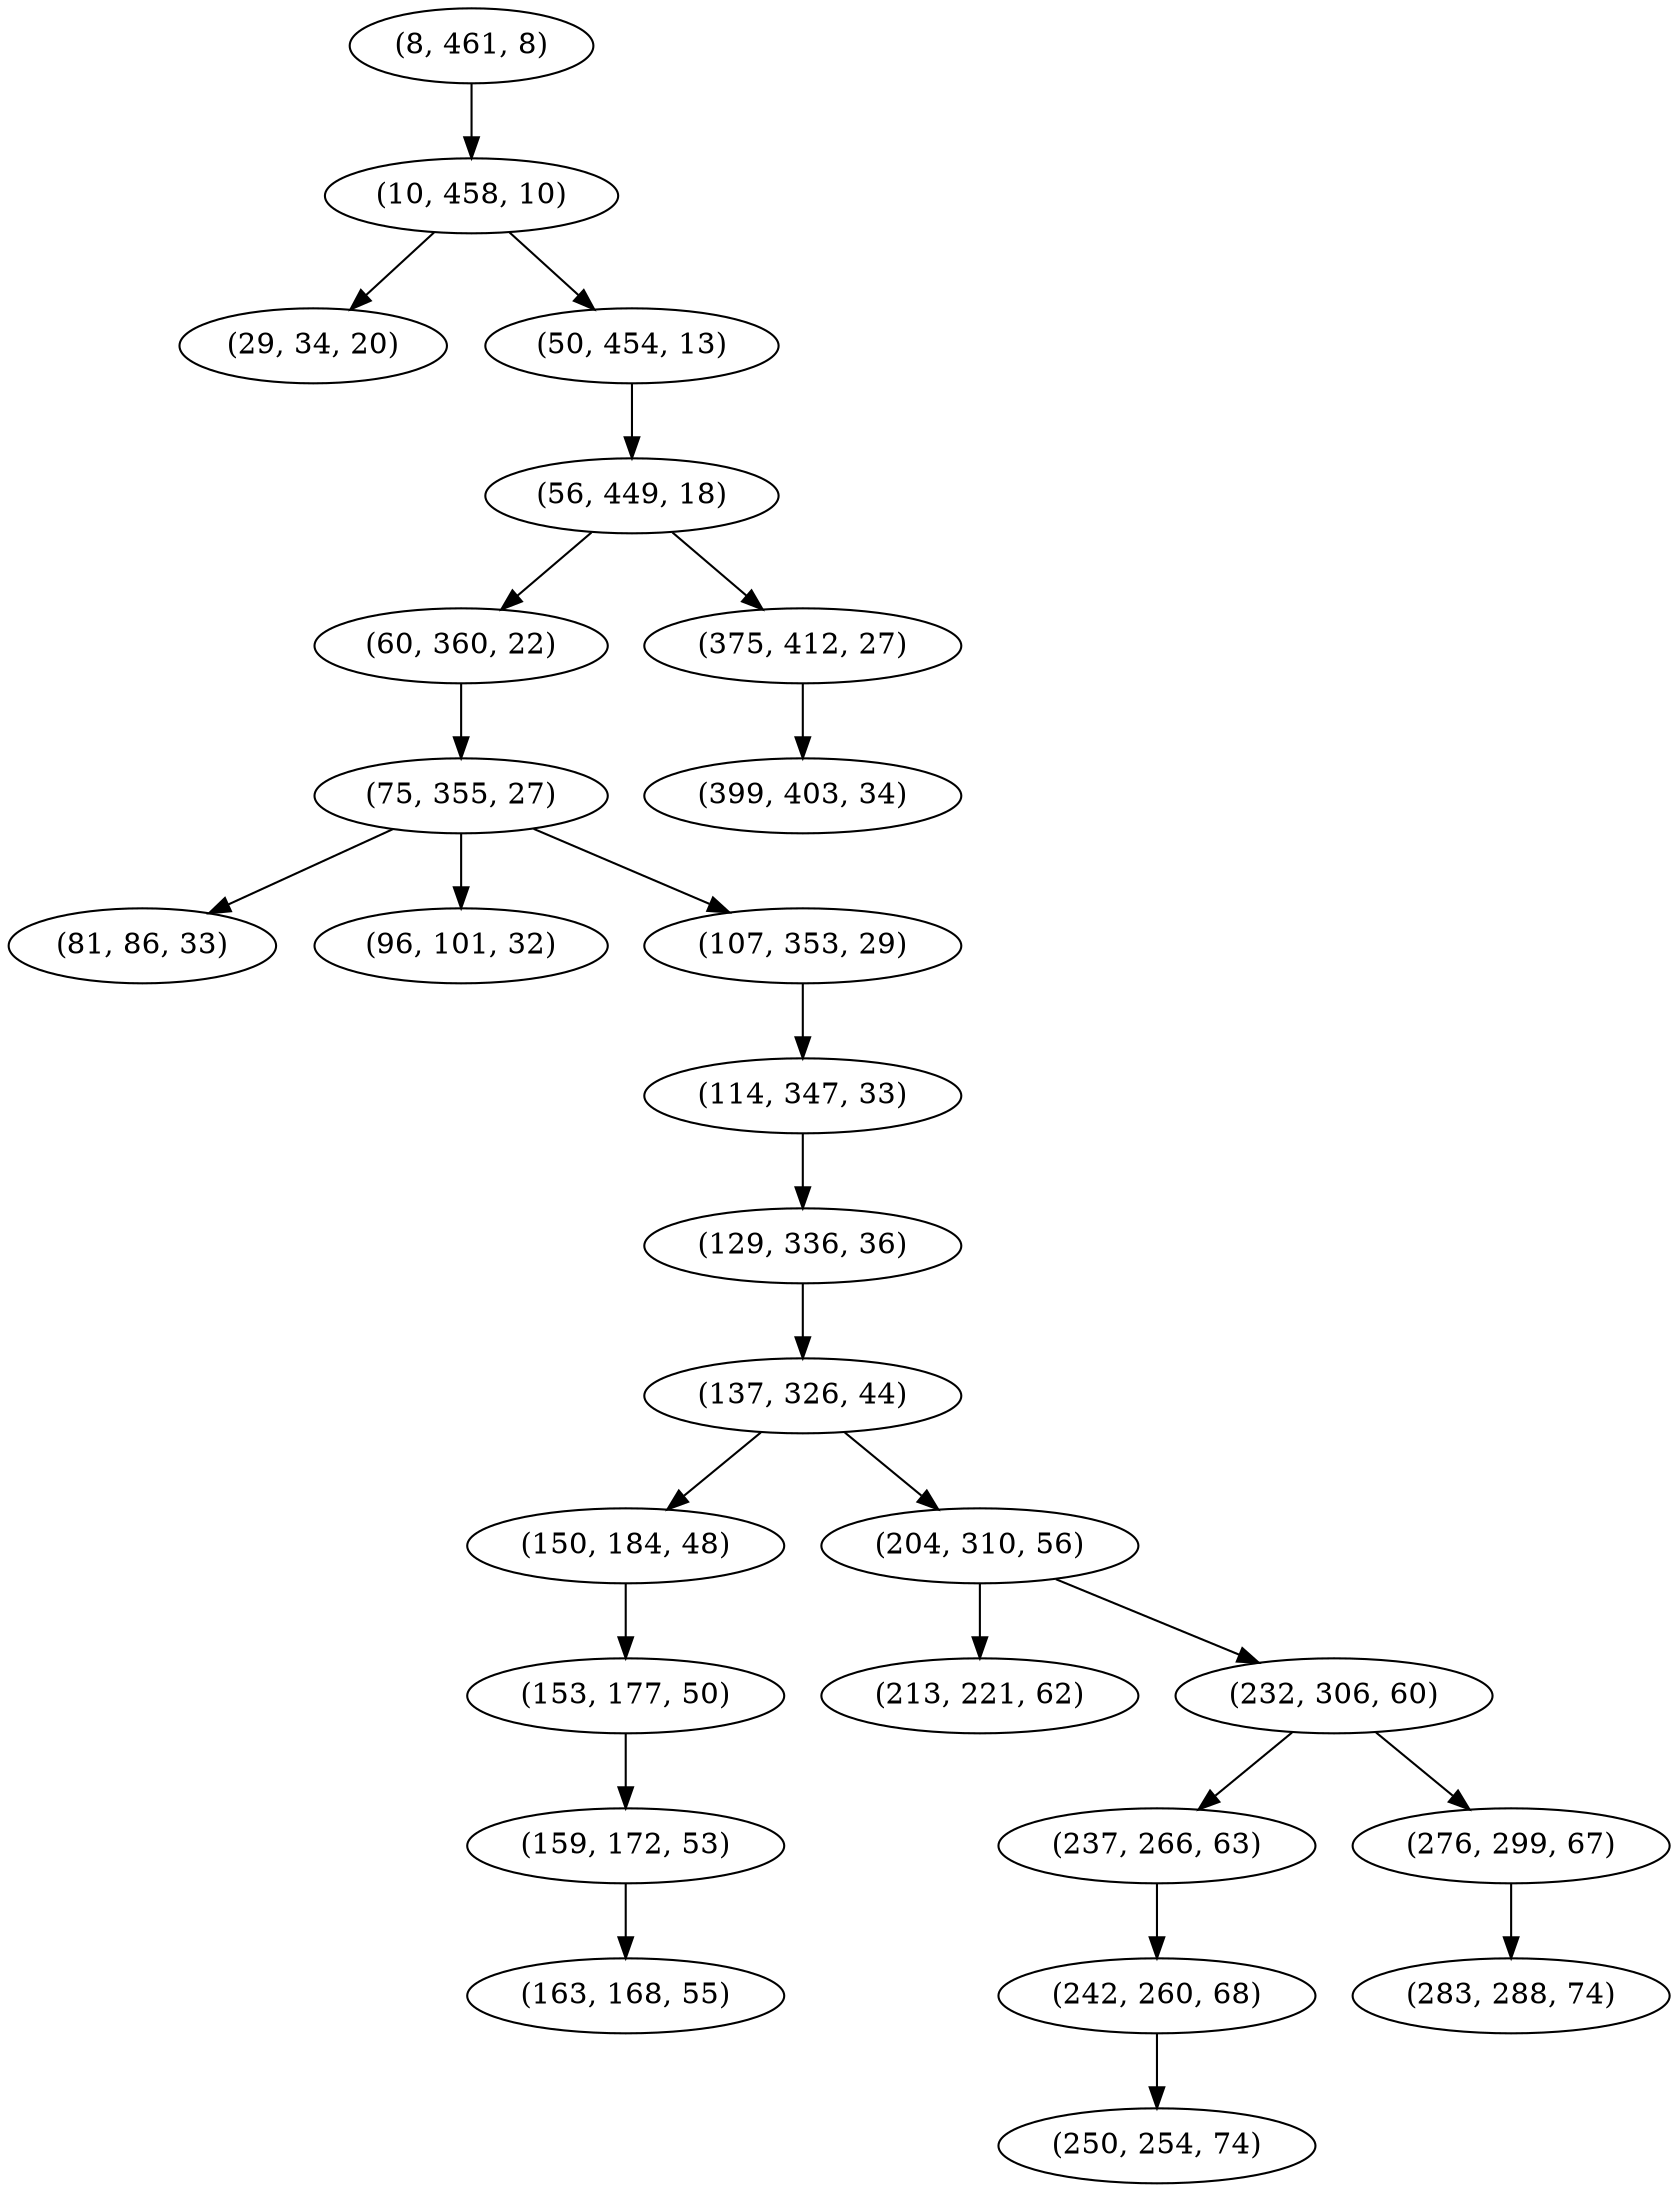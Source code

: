 digraph tree {
    "(8, 461, 8)";
    "(10, 458, 10)";
    "(29, 34, 20)";
    "(50, 454, 13)";
    "(56, 449, 18)";
    "(60, 360, 22)";
    "(75, 355, 27)";
    "(81, 86, 33)";
    "(96, 101, 32)";
    "(107, 353, 29)";
    "(114, 347, 33)";
    "(129, 336, 36)";
    "(137, 326, 44)";
    "(150, 184, 48)";
    "(153, 177, 50)";
    "(159, 172, 53)";
    "(163, 168, 55)";
    "(204, 310, 56)";
    "(213, 221, 62)";
    "(232, 306, 60)";
    "(237, 266, 63)";
    "(242, 260, 68)";
    "(250, 254, 74)";
    "(276, 299, 67)";
    "(283, 288, 74)";
    "(375, 412, 27)";
    "(399, 403, 34)";
    "(8, 461, 8)" -> "(10, 458, 10)";
    "(10, 458, 10)" -> "(29, 34, 20)";
    "(10, 458, 10)" -> "(50, 454, 13)";
    "(50, 454, 13)" -> "(56, 449, 18)";
    "(56, 449, 18)" -> "(60, 360, 22)";
    "(56, 449, 18)" -> "(375, 412, 27)";
    "(60, 360, 22)" -> "(75, 355, 27)";
    "(75, 355, 27)" -> "(81, 86, 33)";
    "(75, 355, 27)" -> "(96, 101, 32)";
    "(75, 355, 27)" -> "(107, 353, 29)";
    "(107, 353, 29)" -> "(114, 347, 33)";
    "(114, 347, 33)" -> "(129, 336, 36)";
    "(129, 336, 36)" -> "(137, 326, 44)";
    "(137, 326, 44)" -> "(150, 184, 48)";
    "(137, 326, 44)" -> "(204, 310, 56)";
    "(150, 184, 48)" -> "(153, 177, 50)";
    "(153, 177, 50)" -> "(159, 172, 53)";
    "(159, 172, 53)" -> "(163, 168, 55)";
    "(204, 310, 56)" -> "(213, 221, 62)";
    "(204, 310, 56)" -> "(232, 306, 60)";
    "(232, 306, 60)" -> "(237, 266, 63)";
    "(232, 306, 60)" -> "(276, 299, 67)";
    "(237, 266, 63)" -> "(242, 260, 68)";
    "(242, 260, 68)" -> "(250, 254, 74)";
    "(276, 299, 67)" -> "(283, 288, 74)";
    "(375, 412, 27)" -> "(399, 403, 34)";
}
